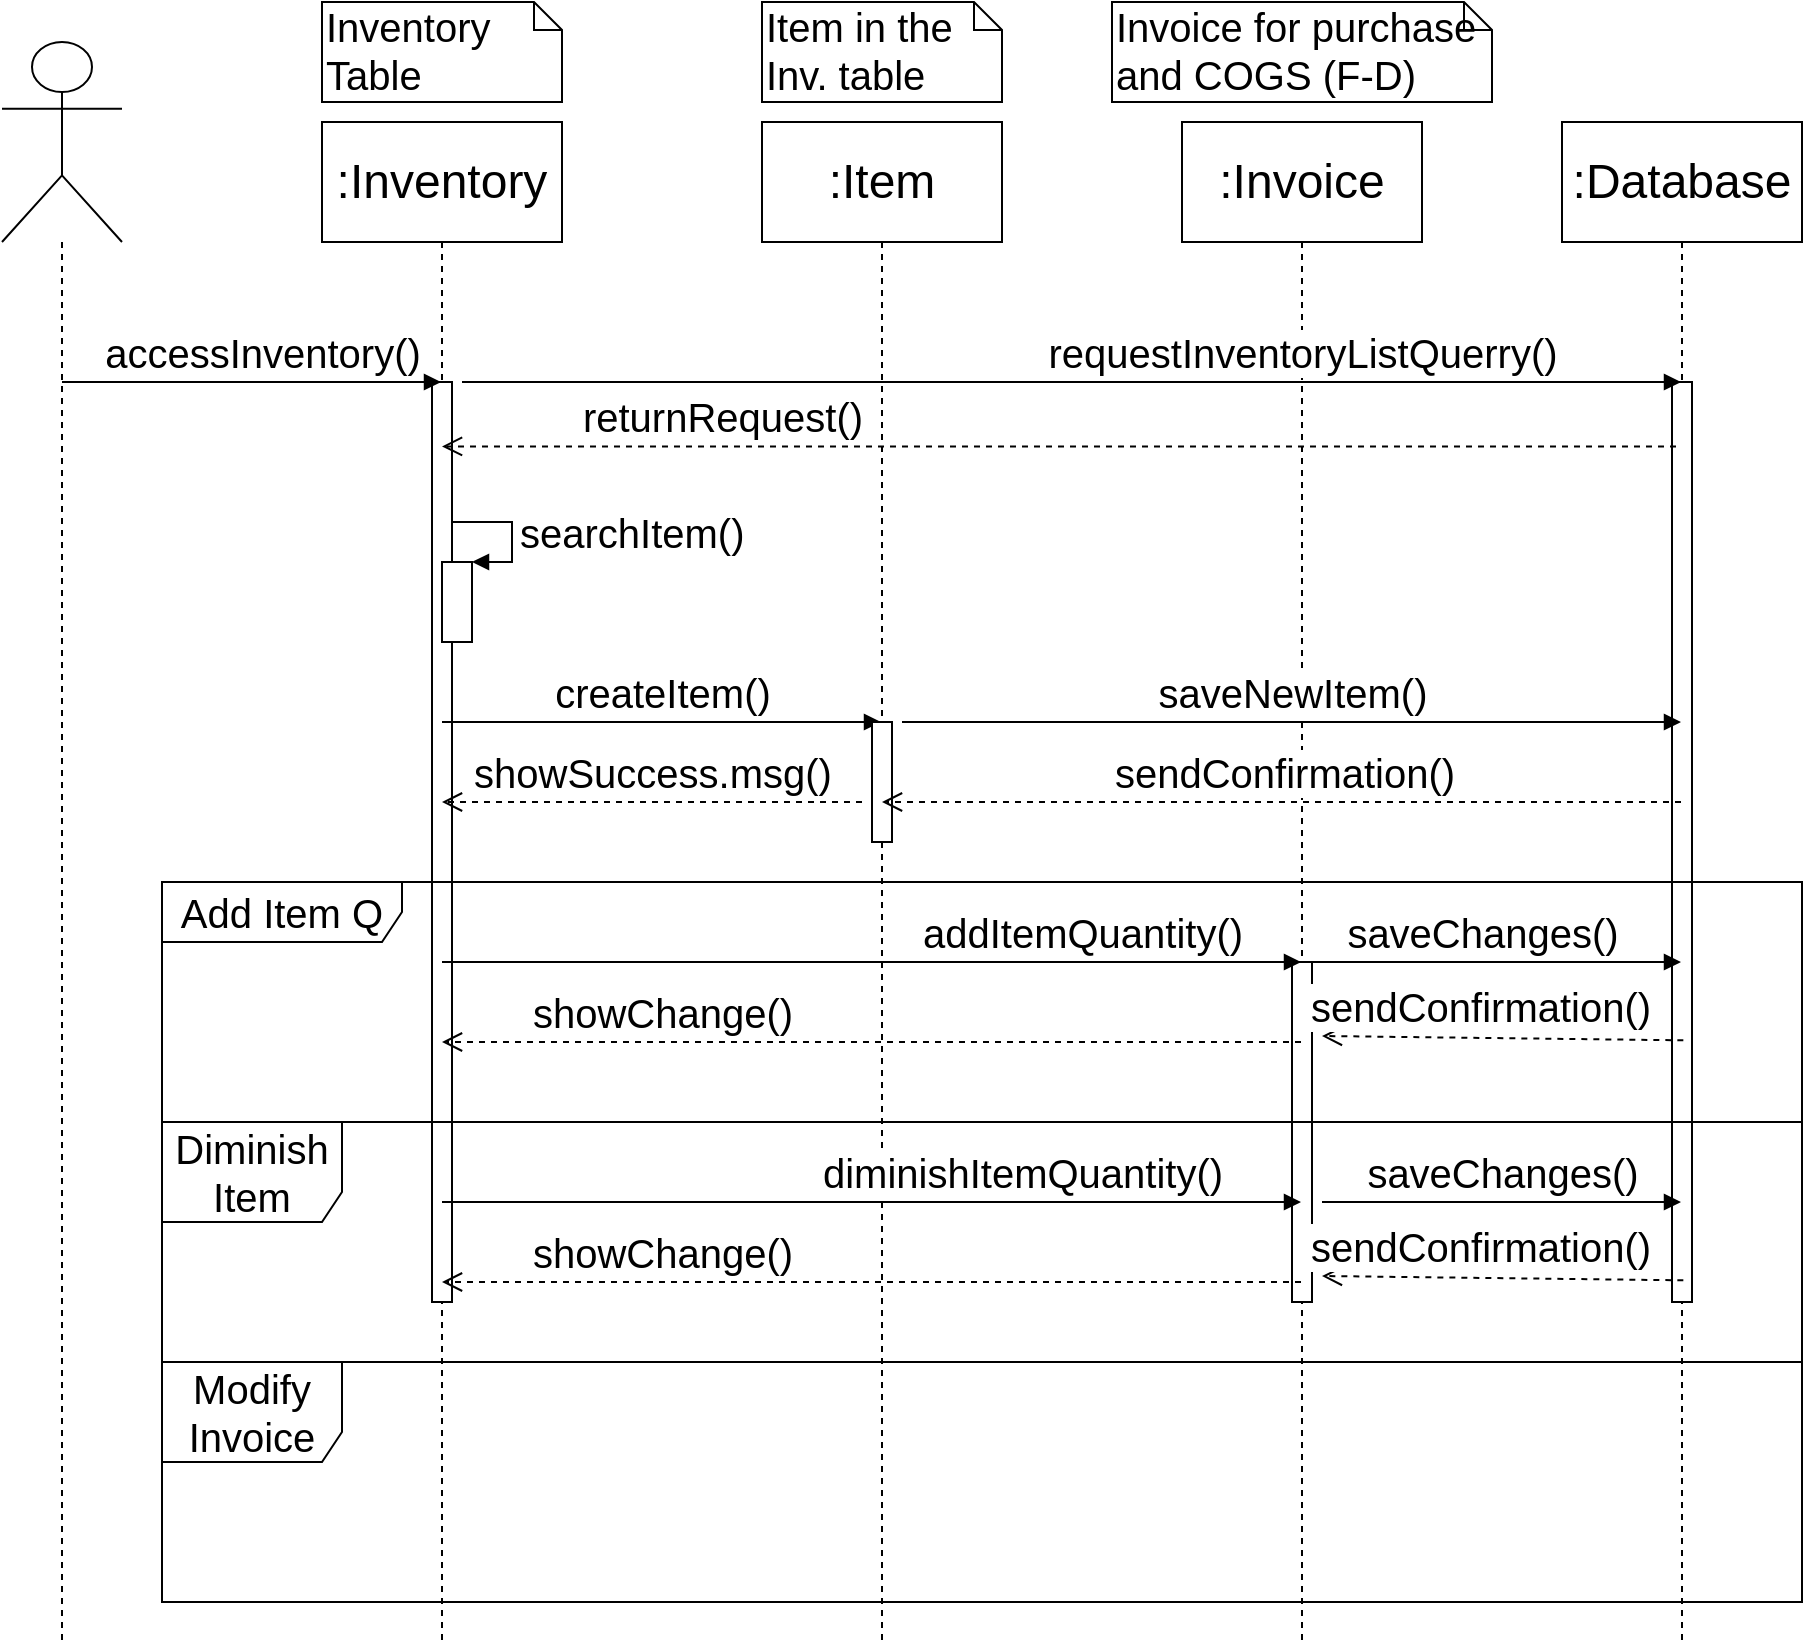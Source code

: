 <mxfile version="13.1.0" type="github">
  <diagram id="_vBL-X1PGghgKWmRLYzl" name="Page-1">
    <mxGraphModel dx="1117" dy="616" grid="1" gridSize="10" guides="1" tooltips="1" connect="1" arrows="1" fold="1" page="1" pageScale="1" pageWidth="1169" pageHeight="827" math="0" shadow="0">
      <root>
        <mxCell id="0" />
        <mxCell id="1" parent="0" />
        <mxCell id="Fg4e3nm4EIq3Di3TGo6C-1" value="Modify Invoice" style="shape=umlFrame;whiteSpace=wrap;html=1;fontSize=20;width=90;height=50;" vertex="1" parent="1">
          <mxGeometry x="120" y="680" width="820" height="120" as="geometry" />
        </mxCell>
        <mxCell id="t1x-JOoqdJyDRKMV1GtA-25" value="Diminish Item" style="shape=umlFrame;whiteSpace=wrap;html=1;fontSize=20;width=90;height=50;" parent="1" vertex="1">
          <mxGeometry x="120" y="560" width="820" height="120" as="geometry" />
        </mxCell>
        <mxCell id="t1x-JOoqdJyDRKMV1GtA-18" value=":Invoice" style="shape=umlLifeline;perimeter=lifelinePerimeter;whiteSpace=wrap;html=1;container=1;collapsible=0;recursiveResize=0;outlineConnect=0;size=60;fontSize=24;" parent="1" vertex="1">
          <mxGeometry x="630" y="60" width="120" height="760" as="geometry" />
        </mxCell>
        <mxCell id="t1x-JOoqdJyDRKMV1GtA-34" value="" style="html=1;points=[];perimeter=orthogonalPerimeter;fontSize=20;" parent="t1x-JOoqdJyDRKMV1GtA-18" vertex="1">
          <mxGeometry x="55" y="420" width="10" height="170" as="geometry" />
        </mxCell>
        <mxCell id="t1x-JOoqdJyDRKMV1GtA-5" value=":Database" style="shape=umlLifeline;perimeter=lifelinePerimeter;whiteSpace=wrap;html=1;container=1;collapsible=0;recursiveResize=0;outlineConnect=0;size=60;fontSize=24;" parent="1" vertex="1">
          <mxGeometry x="820" y="60" width="120" height="760" as="geometry" />
        </mxCell>
        <mxCell id="t1x-JOoqdJyDRKMV1GtA-32" value="" style="html=1;points=[];perimeter=orthogonalPerimeter;fontSize=20;" parent="t1x-JOoqdJyDRKMV1GtA-5" vertex="1">
          <mxGeometry x="55" y="130" width="10" height="460" as="geometry" />
        </mxCell>
        <mxCell id="t1x-JOoqdJyDRKMV1GtA-3" value=":Inventory" style="shape=umlLifeline;perimeter=lifelinePerimeter;whiteSpace=wrap;html=1;container=1;collapsible=0;recursiveResize=0;outlineConnect=0;size=60;fontSize=24;" parent="1" vertex="1">
          <mxGeometry x="200" y="60" width="120" height="760" as="geometry" />
        </mxCell>
        <mxCell id="t1x-JOoqdJyDRKMV1GtA-31" value="" style="html=1;points=[];perimeter=orthogonalPerimeter;fontSize=20;" parent="t1x-JOoqdJyDRKMV1GtA-3" vertex="1">
          <mxGeometry x="55" y="130" width="10" height="460" as="geometry" />
        </mxCell>
        <mxCell id="t1x-JOoqdJyDRKMV1GtA-11" value="" style="html=1;points=[];perimeter=orthogonalPerimeter;fontSize=20;" parent="t1x-JOoqdJyDRKMV1GtA-3" vertex="1">
          <mxGeometry x="60" y="220" width="15" height="40" as="geometry" />
        </mxCell>
        <mxCell id="t1x-JOoqdJyDRKMV1GtA-12" value="searchItem()" style="edgeStyle=orthogonalEdgeStyle;html=1;align=left;spacingLeft=2;endArrow=block;rounded=0;entryX=1;entryY=0;fontSize=20;" parent="t1x-JOoqdJyDRKMV1GtA-3" source="t1x-JOoqdJyDRKMV1GtA-31" target="t1x-JOoqdJyDRKMV1GtA-11" edge="1">
          <mxGeometry relative="1" as="geometry">
            <mxPoint x="70" y="200" as="sourcePoint" />
            <Array as="points">
              <mxPoint x="95" y="200" />
              <mxPoint x="95" y="220" />
            </Array>
          </mxGeometry>
        </mxCell>
        <mxCell id="t1x-JOoqdJyDRKMV1GtA-14" value="createItem()" style="html=1;verticalAlign=bottom;endArrow=block;fontSize=20;" parent="t1x-JOoqdJyDRKMV1GtA-3" target="t1x-JOoqdJyDRKMV1GtA-4" edge="1">
          <mxGeometry width="80" relative="1" as="geometry">
            <mxPoint x="60" y="300" as="sourcePoint" />
            <mxPoint x="140" y="300" as="targetPoint" />
          </mxGeometry>
        </mxCell>
        <mxCell id="t1x-JOoqdJyDRKMV1GtA-24" value="showChange()" style="html=1;verticalAlign=bottom;endArrow=open;dashed=1;endSize=8;fontSize=20;" parent="t1x-JOoqdJyDRKMV1GtA-3" source="t1x-JOoqdJyDRKMV1GtA-18" edge="1">
          <mxGeometry x="0.488" relative="1" as="geometry">
            <mxPoint x="140" y="460" as="sourcePoint" />
            <mxPoint x="60" y="460" as="targetPoint" />
            <mxPoint as="offset" />
          </mxGeometry>
        </mxCell>
        <mxCell id="t1x-JOoqdJyDRKMV1GtA-20" value="Add Item Q" style="shape=umlFrame;whiteSpace=wrap;html=1;fontSize=20;width=120;height=30;" parent="1" vertex="1">
          <mxGeometry x="120" y="440" width="820" height="120" as="geometry" />
        </mxCell>
        <mxCell id="t1x-JOoqdJyDRKMV1GtA-1" value="" style="shape=umlLifeline;participant=umlActor;perimeter=lifelinePerimeter;whiteSpace=wrap;html=1;container=1;collapsible=0;recursiveResize=0;verticalAlign=top;spacingTop=36;labelBackgroundColor=#ffffff;outlineConnect=0;size=100;" parent="1" vertex="1">
          <mxGeometry x="40" y="20" width="60" height="800" as="geometry" />
        </mxCell>
        <mxCell id="t1x-JOoqdJyDRKMV1GtA-8" value="accessInventory()" style="html=1;verticalAlign=bottom;endArrow=block;fontSize=20;" parent="t1x-JOoqdJyDRKMV1GtA-1" target="t1x-JOoqdJyDRKMV1GtA-3" edge="1">
          <mxGeometry x="0.055" width="80" relative="1" as="geometry">
            <mxPoint x="30" y="170" as="sourcePoint" />
            <mxPoint x="110" y="170" as="targetPoint" />
            <Array as="points">
              <mxPoint x="130" y="170" />
            </Array>
            <mxPoint as="offset" />
          </mxGeometry>
        </mxCell>
        <mxCell id="t1x-JOoqdJyDRKMV1GtA-4" value=":Item" style="shape=umlLifeline;perimeter=lifelinePerimeter;whiteSpace=wrap;html=1;container=1;collapsible=0;recursiveResize=0;outlineConnect=0;size=60;fontSize=24;" parent="1" vertex="1">
          <mxGeometry x="420" y="60" width="120" height="760" as="geometry" />
        </mxCell>
        <mxCell id="t1x-JOoqdJyDRKMV1GtA-15" value="saveNewItem()" style="html=1;verticalAlign=bottom;endArrow=block;fontSize=20;" parent="t1x-JOoqdJyDRKMV1GtA-4" target="t1x-JOoqdJyDRKMV1GtA-5" edge="1">
          <mxGeometry width="80" relative="1" as="geometry">
            <mxPoint x="70" y="300" as="sourcePoint" />
            <mxPoint x="150" y="310" as="targetPoint" />
            <Array as="points">
              <mxPoint x="100" y="300" />
              <mxPoint x="300" y="300" />
            </Array>
          </mxGeometry>
        </mxCell>
        <mxCell id="t1x-JOoqdJyDRKMV1GtA-33" value="" style="html=1;points=[];perimeter=orthogonalPerimeter;fontSize=20;" parent="t1x-JOoqdJyDRKMV1GtA-4" vertex="1">
          <mxGeometry x="55" y="300" width="10" height="60" as="geometry" />
        </mxCell>
        <mxCell id="t1x-JOoqdJyDRKMV1GtA-6" value="Inventory Table" style="shape=note;whiteSpace=wrap;html=1;size=14;verticalAlign=top;align=left;spacingTop=-6;fontSize=20;" parent="1" vertex="1">
          <mxGeometry x="200" width="120" height="50" as="geometry" />
        </mxCell>
        <mxCell id="t1x-JOoqdJyDRKMV1GtA-7" value="Item in the Inv. table" style="shape=note;whiteSpace=wrap;html=1;size=14;verticalAlign=top;align=left;spacingTop=-6;fontSize=20;" parent="1" vertex="1">
          <mxGeometry x="420" width="120" height="50" as="geometry" />
        </mxCell>
        <mxCell id="t1x-JOoqdJyDRKMV1GtA-9" value="requestInventoryListQuerry()" style="html=1;verticalAlign=bottom;endArrow=block;fontSize=20;" parent="1" target="t1x-JOoqdJyDRKMV1GtA-5" edge="1">
          <mxGeometry x="0.378" width="80" relative="1" as="geometry">
            <mxPoint x="270" y="190" as="sourcePoint" />
            <mxPoint x="350" y="190" as="targetPoint" />
            <Array as="points">
              <mxPoint x="270" y="190" />
            </Array>
            <mxPoint as="offset" />
          </mxGeometry>
        </mxCell>
        <mxCell id="t1x-JOoqdJyDRKMV1GtA-10" value="returnRequest()" style="html=1;verticalAlign=bottom;endArrow=open;dashed=1;endSize=8;fontSize=20;exitX=0.2;exitY=0.07;exitDx=0;exitDy=0;exitPerimeter=0;" parent="1" source="t1x-JOoqdJyDRKMV1GtA-32" target="t1x-JOoqdJyDRKMV1GtA-3" edge="1">
          <mxGeometry x="0.547" relative="1" as="geometry">
            <mxPoint x="790" y="220" as="sourcePoint" />
            <mxPoint x="670" y="220" as="targetPoint" />
            <mxPoint as="offset" />
          </mxGeometry>
        </mxCell>
        <mxCell id="t1x-JOoqdJyDRKMV1GtA-16" value="sendConfirmation()" style="html=1;verticalAlign=bottom;endArrow=open;dashed=1;endSize=8;fontSize=20;" parent="1" source="t1x-JOoqdJyDRKMV1GtA-5" target="t1x-JOoqdJyDRKMV1GtA-4" edge="1">
          <mxGeometry x="-0.004" relative="1" as="geometry">
            <mxPoint x="760" y="400" as="sourcePoint" />
            <mxPoint x="680" y="400" as="targetPoint" />
            <Array as="points">
              <mxPoint x="610" y="400" />
            </Array>
            <mxPoint as="offset" />
          </mxGeometry>
        </mxCell>
        <mxCell id="t1x-JOoqdJyDRKMV1GtA-17" value="showSuccess.msg()" style="html=1;verticalAlign=bottom;endArrow=open;dashed=1;endSize=8;fontSize=20;" parent="1" target="t1x-JOoqdJyDRKMV1GtA-3" edge="1">
          <mxGeometry relative="1" as="geometry">
            <mxPoint x="470" y="400" as="sourcePoint" />
            <mxPoint x="390" y="400" as="targetPoint" />
          </mxGeometry>
        </mxCell>
        <mxCell id="t1x-JOoqdJyDRKMV1GtA-21" value="addItemQuantity()" style="html=1;verticalAlign=bottom;endArrow=block;fontSize=20;" parent="1" target="t1x-JOoqdJyDRKMV1GtA-18" edge="1">
          <mxGeometry x="0.49" width="80" relative="1" as="geometry">
            <mxPoint x="260" y="480" as="sourcePoint" />
            <mxPoint x="340" y="480" as="targetPoint" />
            <mxPoint as="offset" />
          </mxGeometry>
        </mxCell>
        <mxCell id="t1x-JOoqdJyDRKMV1GtA-22" value="saveChanges()" style="html=1;verticalAlign=bottom;endArrow=block;fontSize=20;" parent="1" target="t1x-JOoqdJyDRKMV1GtA-5" edge="1">
          <mxGeometry width="80" relative="1" as="geometry">
            <mxPoint x="680" y="480" as="sourcePoint" />
            <mxPoint x="760" y="480" as="targetPoint" />
          </mxGeometry>
        </mxCell>
        <mxCell id="t1x-JOoqdJyDRKMV1GtA-23" value="sendConfirmation()" style="html=1;verticalAlign=bottom;endArrow=open;dashed=1;endSize=8;fontSize=20;" parent="1" edge="1">
          <mxGeometry x="0.115" y="-1" relative="1" as="geometry">
            <mxPoint x="880.67" y="519.17" as="sourcePoint" />
            <mxPoint x="700" y="517" as="targetPoint" />
            <Array as="points" />
            <mxPoint x="-1" as="offset" />
          </mxGeometry>
        </mxCell>
        <mxCell id="t1x-JOoqdJyDRKMV1GtA-26" value="Invoice for purchase and COGS (F-D)" style="shape=note;whiteSpace=wrap;html=1;size=14;verticalAlign=top;align=left;spacingTop=-6;fontSize=20;" parent="1" vertex="1">
          <mxGeometry x="595" width="190" height="50" as="geometry" />
        </mxCell>
        <mxCell id="t1x-JOoqdJyDRKMV1GtA-28" value="diminishItemQuantity()" style="html=1;verticalAlign=bottom;endArrow=block;fontSize=20;" parent="1" edge="1">
          <mxGeometry x="0.35" width="80" relative="1" as="geometry">
            <mxPoint x="260" y="600" as="sourcePoint" />
            <mxPoint x="689.5" y="600" as="targetPoint" />
            <mxPoint as="offset" />
          </mxGeometry>
        </mxCell>
        <mxCell id="t1x-JOoqdJyDRKMV1GtA-29" value="saveChanges()" style="html=1;verticalAlign=bottom;endArrow=block;fontSize=20;" parent="1" edge="1">
          <mxGeometry width="80" relative="1" as="geometry">
            <mxPoint x="700" y="600" as="sourcePoint" />
            <mxPoint x="879.5" y="600" as="targetPoint" />
          </mxGeometry>
        </mxCell>
        <mxCell id="t1x-JOoqdJyDRKMV1GtA-30" value="sendConfirmation()" style="html=1;verticalAlign=bottom;endArrow=open;dashed=1;endSize=8;fontSize=20;" parent="1" edge="1">
          <mxGeometry x="0.115" y="-1" relative="1" as="geometry">
            <mxPoint x="880.67" y="639.17" as="sourcePoint" />
            <mxPoint x="700" y="637" as="targetPoint" />
            <Array as="points" />
            <mxPoint x="-1" as="offset" />
          </mxGeometry>
        </mxCell>
        <mxCell id="t1x-JOoqdJyDRKMV1GtA-27" value="showChange()" style="html=1;verticalAlign=bottom;endArrow=open;dashed=1;endSize=8;fontSize=20;" parent="1" edge="1">
          <mxGeometry x="0.488" relative="1" as="geometry">
            <mxPoint x="689.5" y="640" as="sourcePoint" />
            <mxPoint x="260" y="640" as="targetPoint" />
            <mxPoint as="offset" />
          </mxGeometry>
        </mxCell>
      </root>
    </mxGraphModel>
  </diagram>
</mxfile>

